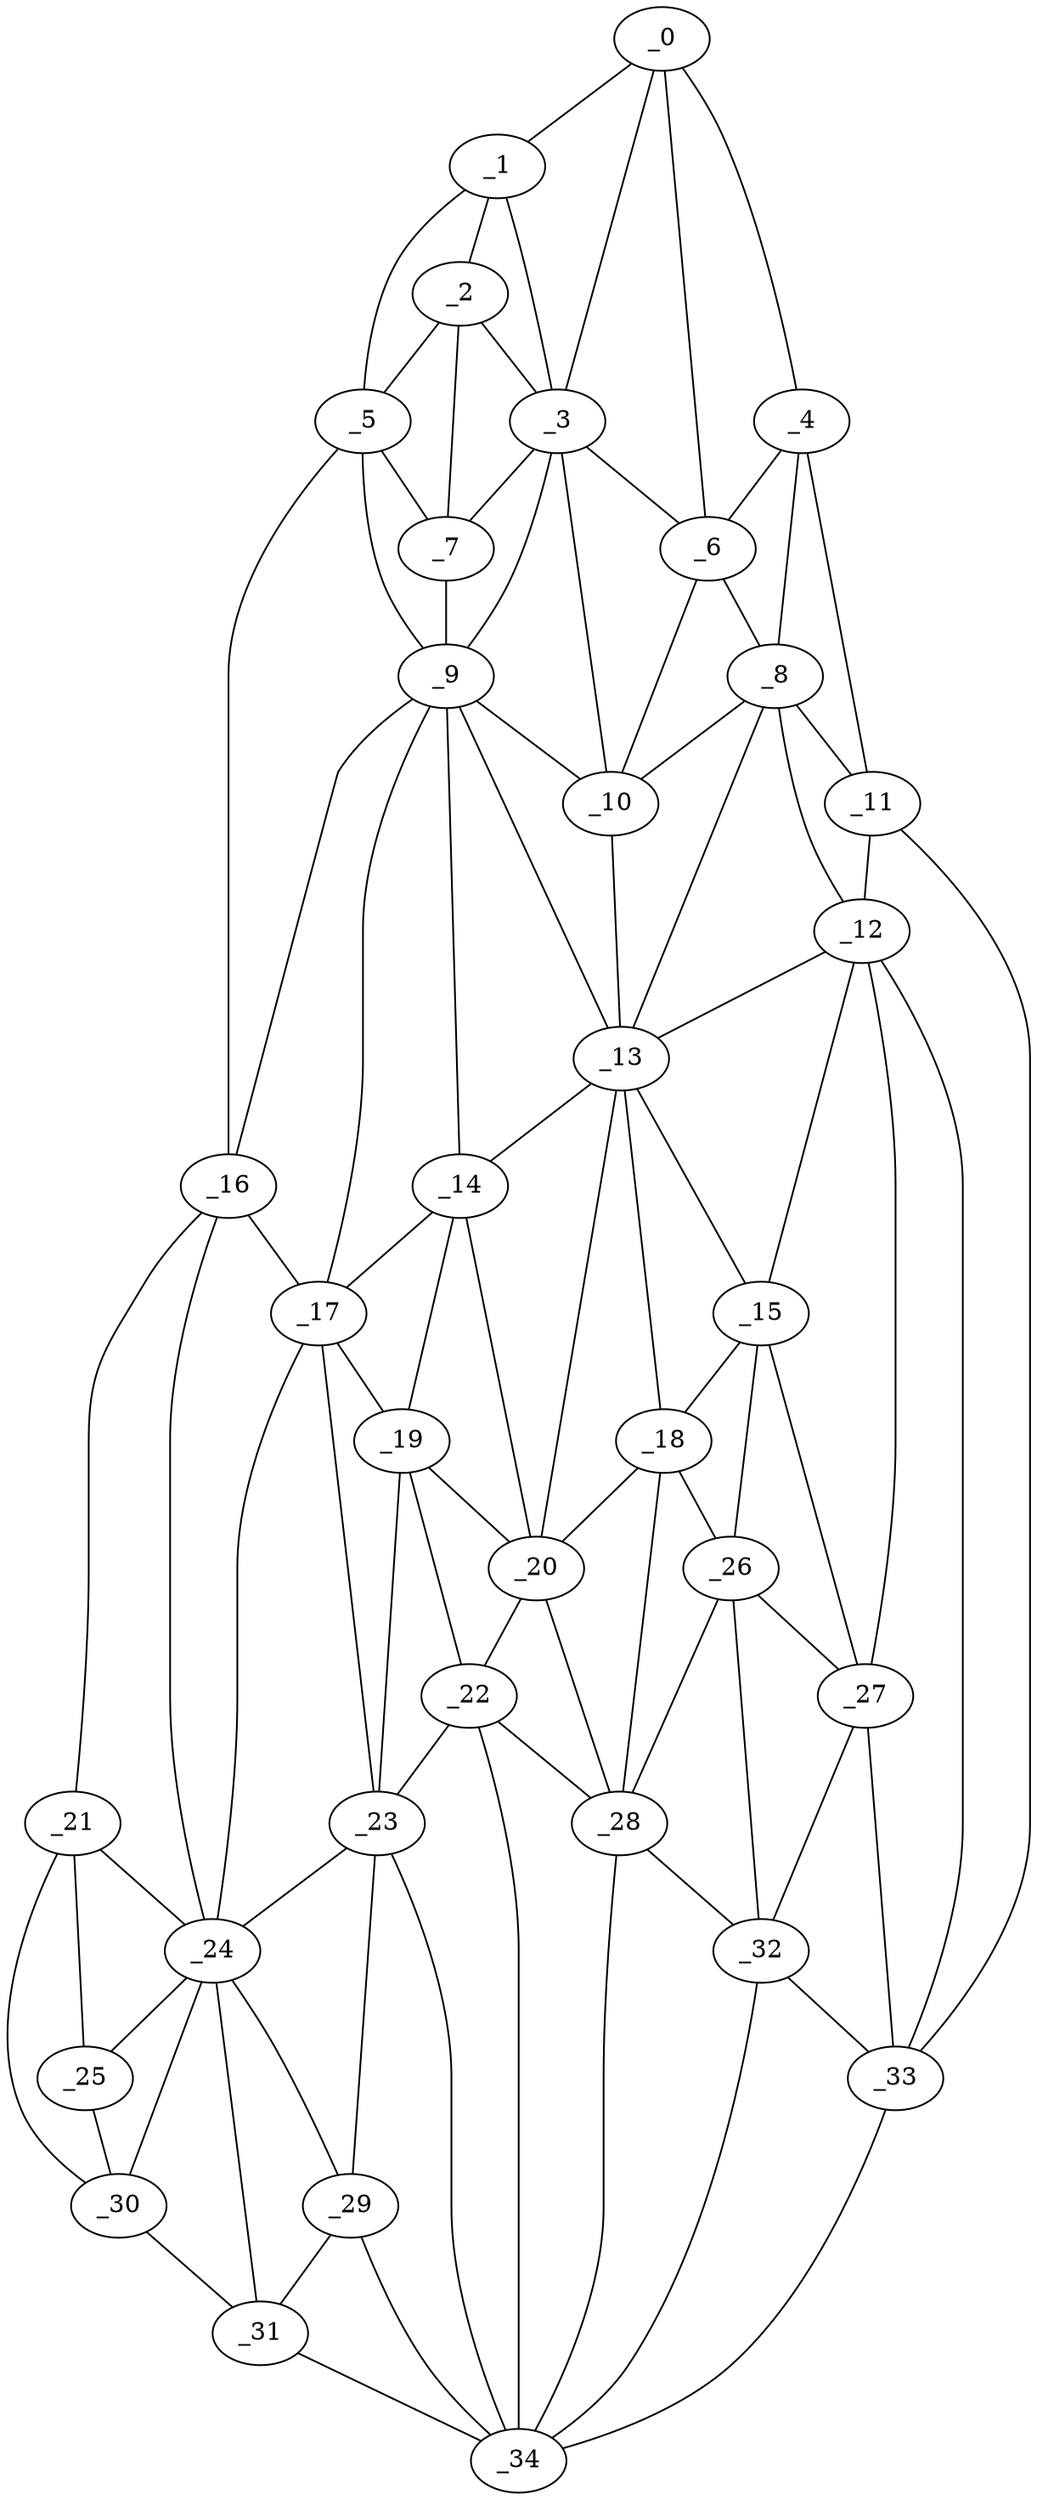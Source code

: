 graph "obj58__335.gxl" {
	_0	 [x=11,
		y=63];
	_1	 [x=18,
		y=73];
	_0 -- _1	 [valence=1];
	_3	 [x=25,
		y=68];
	_0 -- _3	 [valence=2];
	_4	 [x=27,
		y=14];
	_0 -- _4	 [valence=1];
	_6	 [x=31,
		y=46];
	_0 -- _6	 [valence=1];
	_2	 [x=24,
		y=71];
	_1 -- _2	 [valence=1];
	_1 -- _3	 [valence=2];
	_5	 [x=27,
		y=85];
	_1 -- _5	 [valence=1];
	_2 -- _3	 [valence=1];
	_2 -- _5	 [valence=2];
	_7	 [x=31,
		y=77];
	_2 -- _7	 [valence=2];
	_3 -- _6	 [valence=2];
	_3 -- _7	 [valence=2];
	_9	 [x=43,
		y=75];
	_3 -- _9	 [valence=2];
	_10	 [x=44,
		y=50];
	_3 -- _10	 [valence=2];
	_4 -- _6	 [valence=1];
	_8	 [x=36,
		y=30];
	_4 -- _8	 [valence=2];
	_11	 [x=46,
		y=8];
	_4 -- _11	 [valence=1];
	_5 -- _7	 [valence=1];
	_5 -- _9	 [valence=1];
	_16	 [x=77,
		y=109];
	_5 -- _16	 [valence=1];
	_6 -- _8	 [valence=1];
	_6 -- _10	 [valence=2];
	_7 -- _9	 [valence=1];
	_8 -- _10	 [valence=2];
	_8 -- _11	 [valence=1];
	_12	 [x=60,
		y=16];
	_8 -- _12	 [valence=2];
	_13	 [x=63,
		y=51];
	_8 -- _13	 [valence=2];
	_9 -- _10	 [valence=2];
	_9 -- _13	 [valence=1];
	_14	 [x=72,
		y=76];
	_9 -- _14	 [valence=1];
	_9 -- _16	 [valence=2];
	_17	 [x=79,
		y=96];
	_9 -- _17	 [valence=2];
	_10 -- _13	 [valence=1];
	_11 -- _12	 [valence=2];
	_33	 [x=103,
		y=16];
	_11 -- _33	 [valence=1];
	_12 -- _13	 [valence=1];
	_15	 [x=73,
		y=41];
	_12 -- _15	 [valence=2];
	_27	 [x=95,
		y=28];
	_12 -- _27	 [valence=1];
	_12 -- _33	 [valence=2];
	_13 -- _14	 [valence=2];
	_13 -- _15	 [valence=2];
	_18	 [x=80,
		y=49];
	_13 -- _18	 [valence=2];
	_20	 [x=81,
		y=66];
	_13 -- _20	 [valence=1];
	_14 -- _17	 [valence=2];
	_19	 [x=80,
		y=84];
	_14 -- _19	 [valence=2];
	_14 -- _20	 [valence=2];
	_15 -- _18	 [valence=1];
	_26	 [x=93,
		y=44];
	_15 -- _26	 [valence=2];
	_15 -- _27	 [valence=2];
	_16 -- _17	 [valence=2];
	_21	 [x=88,
		y=111];
	_16 -- _21	 [valence=1];
	_24	 [x=89,
		y=99];
	_16 -- _24	 [valence=1];
	_17 -- _19	 [valence=2];
	_23	 [x=89,
		y=83];
	_17 -- _23	 [valence=2];
	_17 -- _24	 [valence=2];
	_18 -- _20	 [valence=1];
	_18 -- _26	 [valence=2];
	_28	 [x=95,
		y=65];
	_18 -- _28	 [valence=1];
	_19 -- _20	 [valence=2];
	_22	 [x=89,
		y=69];
	_19 -- _22	 [valence=2];
	_19 -- _23	 [valence=1];
	_20 -- _22	 [valence=2];
	_20 -- _28	 [valence=2];
	_21 -- _24	 [valence=2];
	_25	 [x=91,
		y=107];
	_21 -- _25	 [valence=1];
	_30	 [x=97,
		y=106];
	_21 -- _30	 [valence=1];
	_22 -- _23	 [valence=2];
	_22 -- _28	 [valence=1];
	_34	 [x=106,
		y=71];
	_22 -- _34	 [valence=2];
	_23 -- _24	 [valence=1];
	_29	 [x=95,
		y=92];
	_23 -- _29	 [valence=1];
	_23 -- _34	 [valence=1];
	_24 -- _25	 [valence=2];
	_24 -- _29	 [valence=1];
	_24 -- _30	 [valence=1];
	_31	 [x=100,
		y=97];
	_24 -- _31	 [valence=2];
	_25 -- _30	 [valence=2];
	_26 -- _27	 [valence=2];
	_26 -- _28	 [valence=2];
	_32	 [x=101,
		y=37];
	_26 -- _32	 [valence=1];
	_27 -- _32	 [valence=2];
	_27 -- _33	 [valence=2];
	_28 -- _32	 [valence=2];
	_28 -- _34	 [valence=2];
	_29 -- _31	 [valence=2];
	_29 -- _34	 [valence=2];
	_30 -- _31	 [valence=1];
	_31 -- _34	 [valence=1];
	_32 -- _33	 [valence=2];
	_32 -- _34	 [valence=2];
	_33 -- _34	 [valence=1];
}
